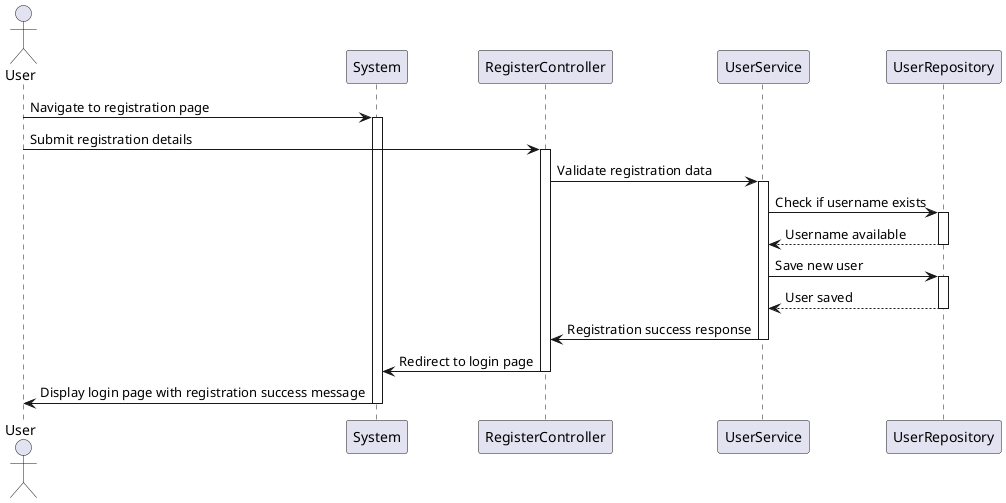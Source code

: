 @startuml

actor User as User
participant "System" as System
participant RegisterController as Controller
participant UserService as UserService
participant UserRepository as UserRepo

User -> System: Navigate to registration page
activate System

User -> Controller: Submit registration details
activate Controller

Controller -> UserService: Validate registration data
activate UserService

UserService -> UserRepo: Check if username exists
activate UserRepo
UserRepo --> UserService: Username available
deactivate UserRepo

UserService -> UserRepo: Save new user
activate UserRepo
UserRepo --> UserService: User saved
deactivate UserRepo

UserService -> Controller: Registration success response
deactivate UserService

Controller -> System: Redirect to login page
deactivate Controller

System -> User: Display login page with registration success message

deactivate System
@enduml
